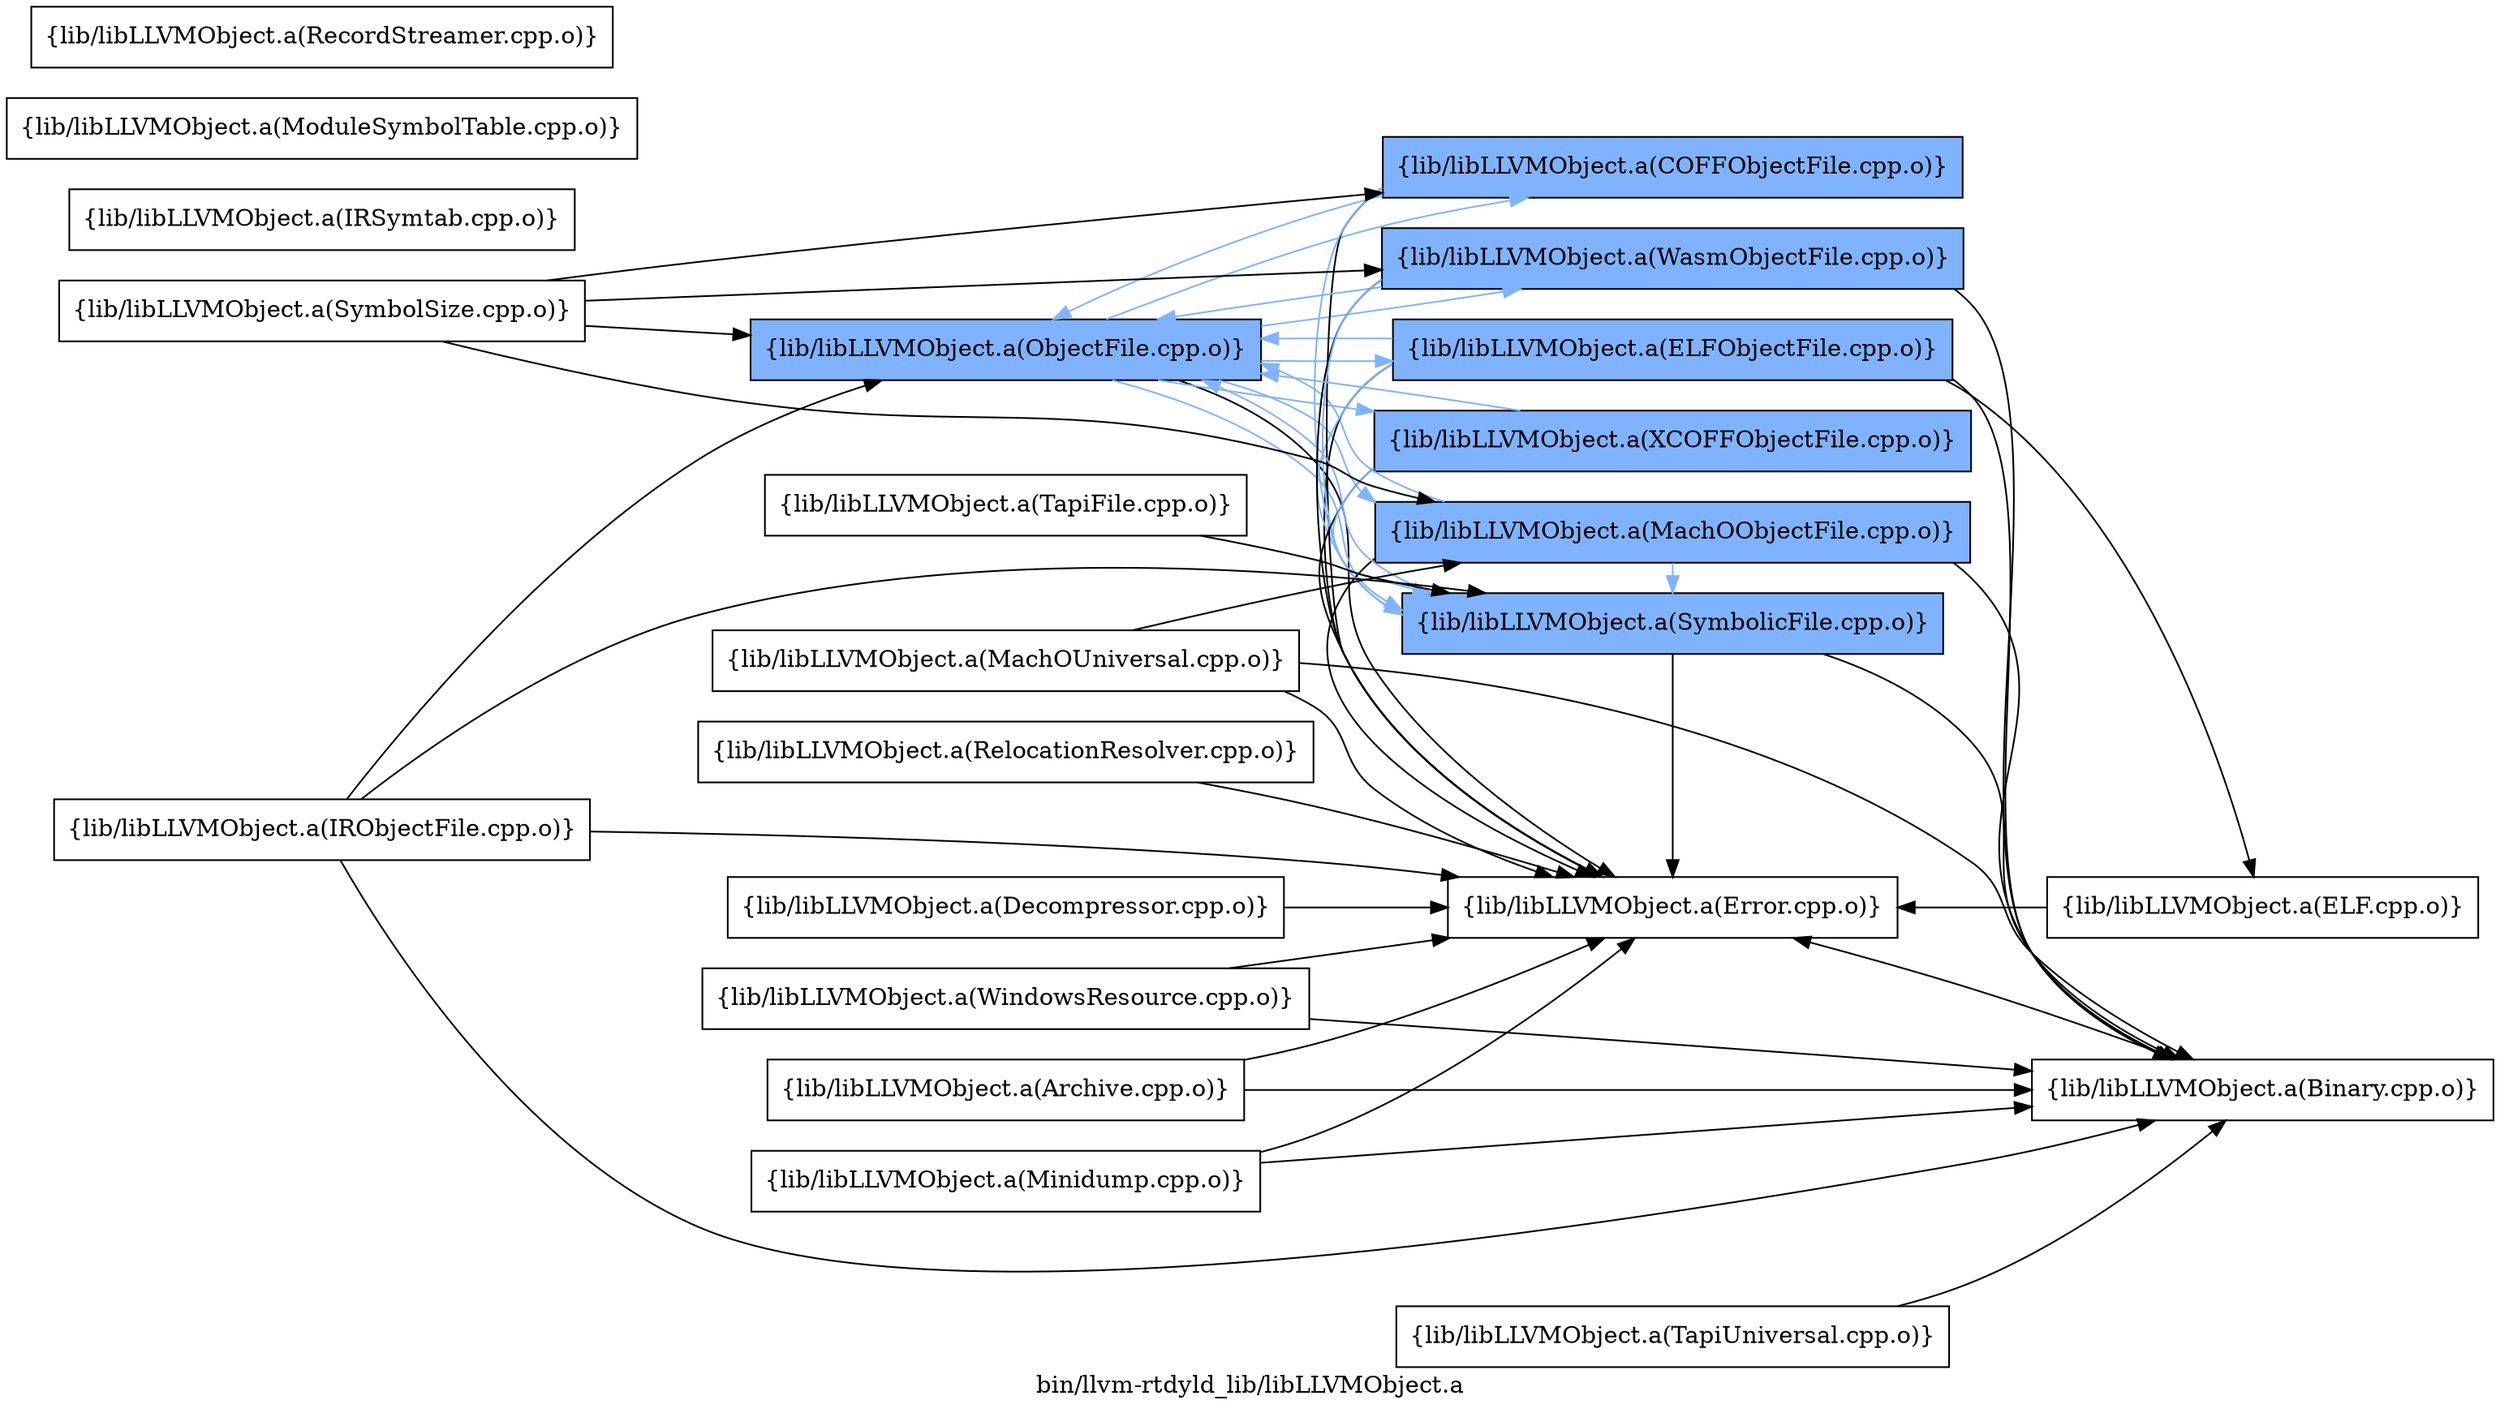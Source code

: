 digraph "bin/llvm-rtdyld_lib/libLLVMObject.a" {
	label="bin/llvm-rtdyld_lib/libLLVMObject.a";
	rankdir=LR;
	{ rank=same; Node0x56374d6dedc8;  }
	{ rank=same; Node0x56374d6d9af8; Node0x56374d6d7668; Node0x56374d6dfa48; Node0x56374d6dfef8; Node0x56374d6dd108; Node0x56374d6deeb8; Node0x56374d6df9a8;  }
	{ rank=same; Node0x56374d6dedc8;  }
	{ rank=same; Node0x56374d6d9af8; Node0x56374d6d7668; Node0x56374d6dfa48; Node0x56374d6dfef8; Node0x56374d6dd108; Node0x56374d6deeb8; Node0x56374d6df9a8;  }

	Node0x56374d6dedc8 [shape=record,shape=box,group=1,style=filled,fillcolor="0.600000 0.5 1",label="{lib/libLLVMObject.a(ObjectFile.cpp.o)}"];
	Node0x56374d6dedc8 -> Node0x56374d6d9af8;
	Node0x56374d6dedc8 -> Node0x56374d6d7668[color="0.600000 0.5 1"];
	Node0x56374d6dedc8 -> Node0x56374d6dfa48[color="0.600000 0.5 1"];
	Node0x56374d6dedc8 -> Node0x56374d6dfef8[color="0.600000 0.5 1"];
	Node0x56374d6dedc8 -> Node0x56374d6dd108[color="0.600000 0.5 1"];
	Node0x56374d6dedc8 -> Node0x56374d6deeb8[color="0.600000 0.5 1"];
	Node0x56374d6dedc8 -> Node0x56374d6df9a8[color="0.600000 0.5 1"];
	Node0x56374d6dcc58 [shape=record,shape=box,group=0,label="{lib/libLLVMObject.a(SymbolSize.cpp.o)}"];
	Node0x56374d6dcc58 -> Node0x56374d6d7668;
	Node0x56374d6dcc58 -> Node0x56374d6dedc8;
	Node0x56374d6dcc58 -> Node0x56374d6dfef8;
	Node0x56374d6dcc58 -> Node0x56374d6deeb8;
	Node0x56374d6dad68 [shape=record,shape=box,group=0,label="{lib/libLLVMObject.a(Binary.cpp.o)}"];
	Node0x56374d6dad68 -> Node0x56374d6d9af8;
	Node0x56374d6da6d8 [shape=record,shape=box,group=0,label="{lib/libLLVMObject.a(Decompressor.cpp.o)}"];
	Node0x56374d6da6d8 -> Node0x56374d6d9af8;
	Node0x56374d6d9af8 [shape=record,shape=box,group=0,label="{lib/libLLVMObject.a(Error.cpp.o)}"];
	Node0x56374d6d7668 [shape=record,shape=box,group=1,style=filled,fillcolor="0.600000 0.5 1",label="{lib/libLLVMObject.a(MachOObjectFile.cpp.o)}"];
	Node0x56374d6d7668 -> Node0x56374d6dad68;
	Node0x56374d6d7668 -> Node0x56374d6d9af8;
	Node0x56374d6d7668 -> Node0x56374d6dedc8[color="0.600000 0.5 1"];
	Node0x56374d6d7668 -> Node0x56374d6dd108[color="0.600000 0.5 1"];
	Node0x56374d6dc988 [shape=record,shape=box,group=0,label="{lib/libLLVMObject.a(RelocationResolver.cpp.o)}"];
	Node0x56374d6dc988 -> Node0x56374d6d9af8;
	Node0x56374d6db3f8 [shape=record,shape=box,group=0,label="{lib/libLLVMObject.a(Archive.cpp.o)}"];
	Node0x56374d6db3f8 -> Node0x56374d6dad68;
	Node0x56374d6db3f8 -> Node0x56374d6d9af8;
	Node0x56374d6dd108 [shape=record,shape=box,group=1,style=filled,fillcolor="0.600000 0.5 1",label="{lib/libLLVMObject.a(SymbolicFile.cpp.o)}"];
	Node0x56374d6dd108 -> Node0x56374d6dad68;
	Node0x56374d6dd108 -> Node0x56374d6d9af8;
	Node0x56374d6dd108 -> Node0x56374d6dedc8[color="0.600000 0.5 1"];
	Node0x56374d6d7398 [shape=record,shape=box,group=0,label="{lib/libLLVMObject.a(MachOUniversal.cpp.o)}"];
	Node0x56374d6d7398 -> Node0x56374d6dad68;
	Node0x56374d6d7398 -> Node0x56374d6d9af8;
	Node0x56374d6d7398 -> Node0x56374d6d7668;
	Node0x56374d6d8248 [shape=record,shape=box,group=0,label="{lib/libLLVMObject.a(IRObjectFile.cpp.o)}"];
	Node0x56374d6d8248 -> Node0x56374d6dad68;
	Node0x56374d6d8248 -> Node0x56374d6d9af8;
	Node0x56374d6d8248 -> Node0x56374d6dedc8;
	Node0x56374d6d8248 -> Node0x56374d6dd108;
	Node0x56374d6d8928 [shape=record,shape=box,group=0,label="{lib/libLLVMObject.a(IRSymtab.cpp.o)}"];
	Node0x56374d6d8748 [shape=record,shape=box,group=0,label="{lib/libLLVMObject.a(Minidump.cpp.o)}"];
	Node0x56374d6d8748 -> Node0x56374d6dad68;
	Node0x56374d6d8748 -> Node0x56374d6d9af8;
	Node0x56374d6d8f18 [shape=record,shape=box,group=0,label="{lib/libLLVMObject.a(ModuleSymbolTable.cpp.o)}"];
	Node0x56374d6dfa48 [shape=record,shape=box,group=1,style=filled,fillcolor="0.600000 0.5 1",label="{lib/libLLVMObject.a(ELFObjectFile.cpp.o)}"];
	Node0x56374d6dfa48 -> Node0x56374d6dad68;
	Node0x56374d6dfa48 -> Node0x56374d6d9af8;
	Node0x56374d6dfa48 -> Node0x56374d6dedc8[color="0.600000 0.5 1"];
	Node0x56374d6dfa48 -> Node0x56374d6df1d8;
	Node0x56374d6dfa48 -> Node0x56374d6dd108[color="0.600000 0.5 1"];
	Node0x56374d6dfef8 [shape=record,shape=box,group=1,style=filled,fillcolor="0.600000 0.5 1",label="{lib/libLLVMObject.a(COFFObjectFile.cpp.o)}"];
	Node0x56374d6dfef8 -> Node0x56374d6d9af8;
	Node0x56374d6dfef8 -> Node0x56374d6dedc8[color="0.600000 0.5 1"];
	Node0x56374d6dfef8 -> Node0x56374d6dd108[color="0.600000 0.5 1"];
	Node0x56374d6deeb8 [shape=record,shape=box,group=1,style=filled,fillcolor="0.600000 0.5 1",label="{lib/libLLVMObject.a(WasmObjectFile.cpp.o)}"];
	Node0x56374d6deeb8 -> Node0x56374d6dad68;
	Node0x56374d6deeb8 -> Node0x56374d6d9af8;
	Node0x56374d6deeb8 -> Node0x56374d6dedc8[color="0.600000 0.5 1"];
	Node0x56374d6deeb8 -> Node0x56374d6dd108[color="0.600000 0.5 1"];
	Node0x56374d6df9a8 [shape=record,shape=box,group=1,style=filled,fillcolor="0.600000 0.5 1",label="{lib/libLLVMObject.a(XCOFFObjectFile.cpp.o)}"];
	Node0x56374d6df9a8 -> Node0x56374d6d9af8;
	Node0x56374d6df9a8 -> Node0x56374d6dedc8[color="0.600000 0.5 1"];
	Node0x56374d6df9a8 -> Node0x56374d6dd108[color="0.600000 0.5 1"];
	Node0x56374d6df1d8 [shape=record,shape=box,group=0,label="{lib/libLLVMObject.a(ELF.cpp.o)}"];
	Node0x56374d6df1d8 -> Node0x56374d6d9af8;
	Node0x56374d6e0e98 [shape=record,shape=box,group=0,label="{lib/libLLVMObject.a(RecordStreamer.cpp.o)}"];
	Node0x56374d6dfe08 [shape=record,shape=box,group=0,label="{lib/libLLVMObject.a(TapiUniversal.cpp.o)}"];
	Node0x56374d6dfe08 -> Node0x56374d6dad68;
	Node0x56374d6e0ee8 [shape=record,shape=box,group=0,label="{lib/libLLVMObject.a(TapiFile.cpp.o)}"];
	Node0x56374d6e0ee8 -> Node0x56374d6dd108;
	Node0x56374d6dea08 [shape=record,shape=box,group=0,label="{lib/libLLVMObject.a(WindowsResource.cpp.o)}"];
	Node0x56374d6dea08 -> Node0x56374d6dad68;
	Node0x56374d6dea08 -> Node0x56374d6d9af8;
}

